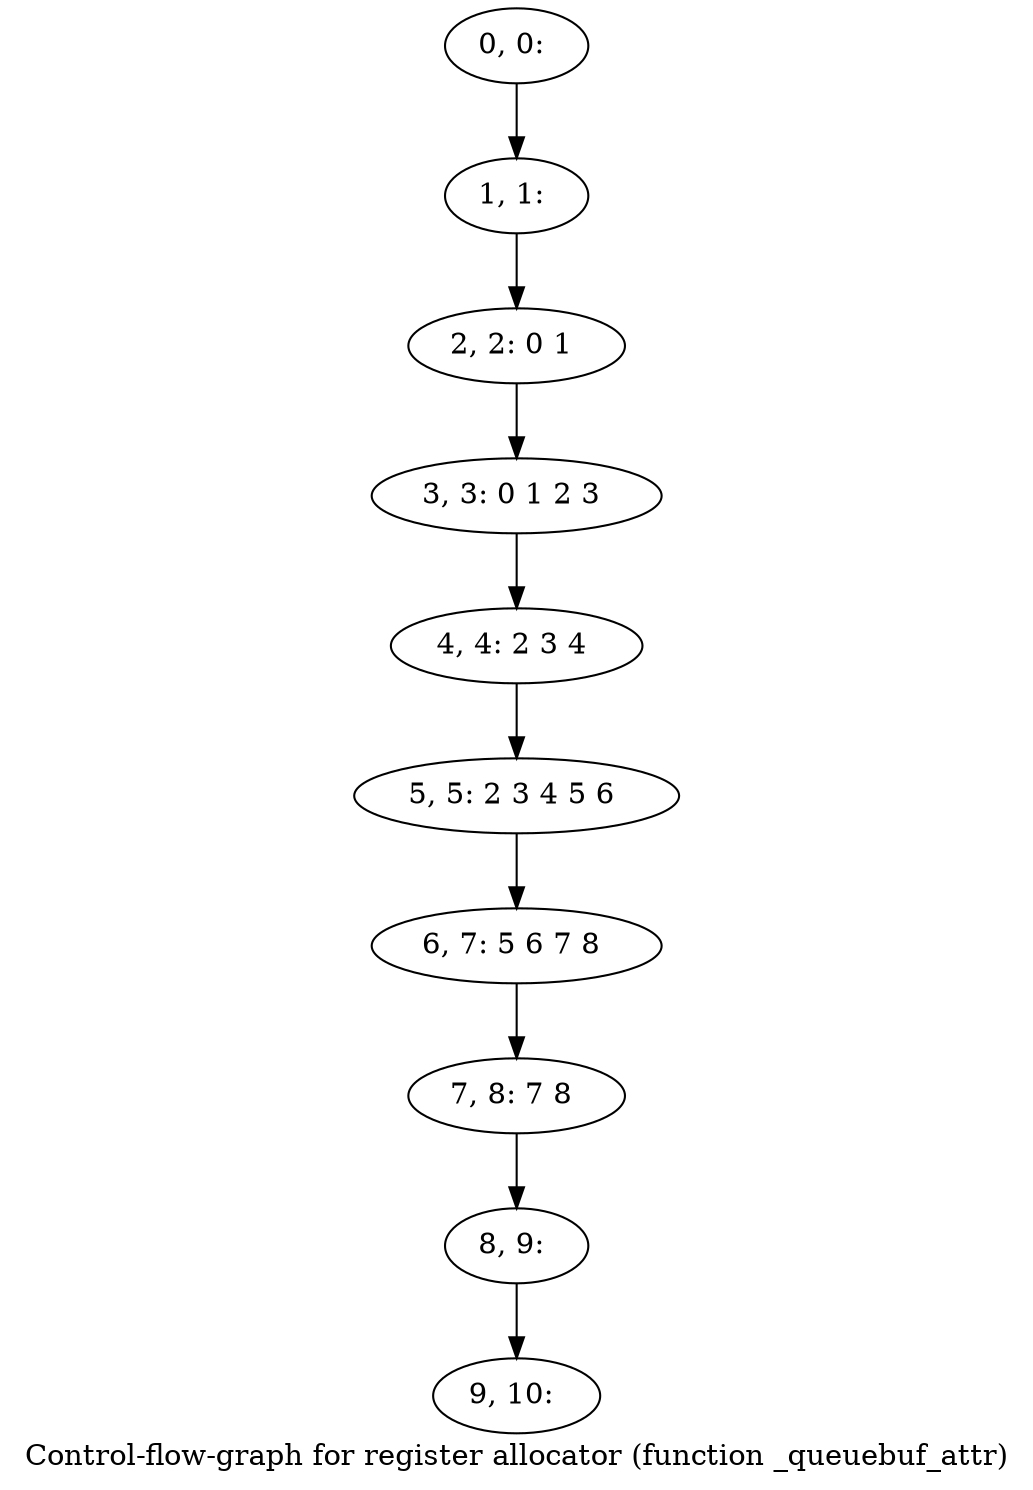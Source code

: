 digraph G {
graph [label="Control-flow-graph for register allocator (function _queuebuf_attr)"]
0[label="0, 0: "];
1[label="1, 1: "];
2[label="2, 2: 0 1 "];
3[label="3, 3: 0 1 2 3 "];
4[label="4, 4: 2 3 4 "];
5[label="5, 5: 2 3 4 5 6 "];
6[label="6, 7: 5 6 7 8 "];
7[label="7, 8: 7 8 "];
8[label="8, 9: "];
9[label="9, 10: "];
0->1 ;
1->2 ;
2->3 ;
3->4 ;
4->5 ;
5->6 ;
6->7 ;
7->8 ;
8->9 ;
}
